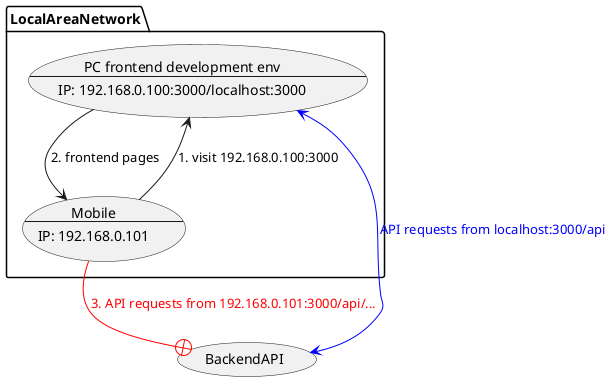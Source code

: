 @startuml

package LocalAreaNetwork {
  usecase PC as "
    PC frontend development env
    ---
    IP: 192.168.0.100:3000/localhost:3000
  "
  usecase Mobile as "
    Mobile
    ---
    IP: 192.168.0.101
  "
}

usecase BackendAPI


PC <--> BackendAPI #line:blue;text:blue : API requests from localhost:3000/api

Mobile --> PC: 1. visit 192.168.0.100:3000
PC --> Mobile: 2. frontend pages
Mobile --+ BackendAPI  #line:red;text:red : 3. API requests from 192.168.0.101:3000/api/...

@enduml